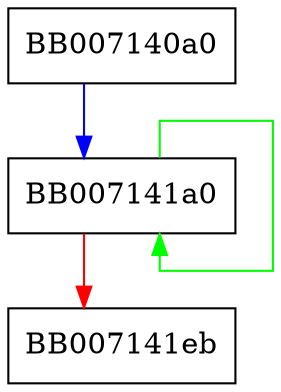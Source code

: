 digraph __ocb_decrypt6 {
  node [shape="box"];
  graph [splines=ortho];
  BB007140a0 -> BB007141a0 [color="blue"];
  BB007141a0 -> BB007141a0 [color="green"];
  BB007141a0 -> BB007141eb [color="red"];
}